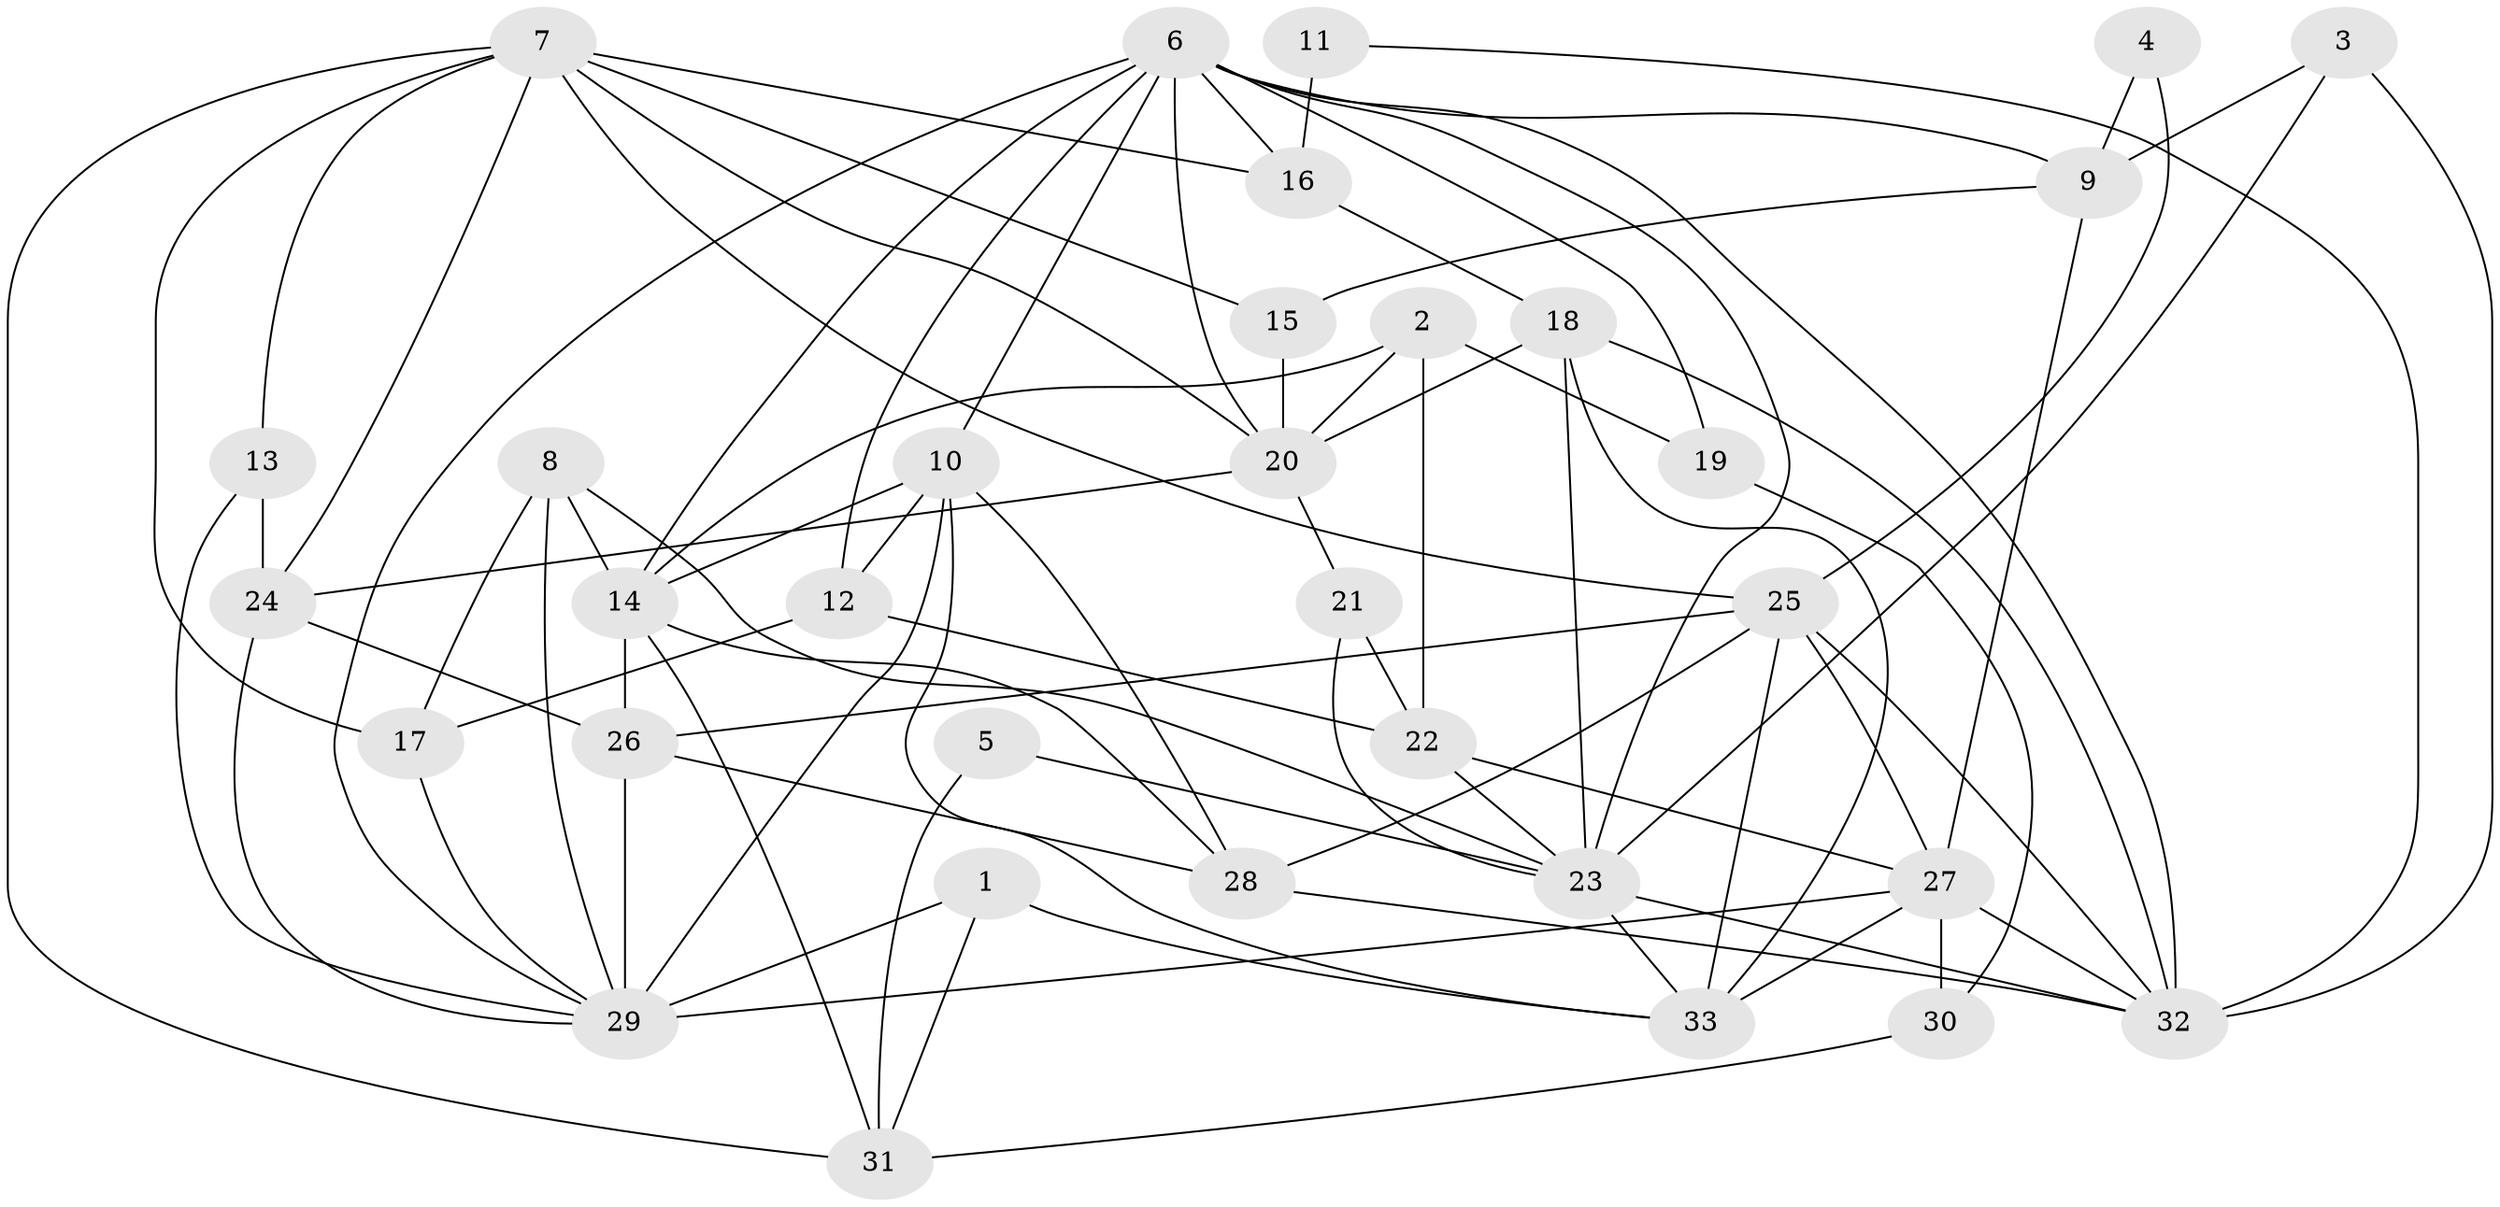 // original degree distribution, {4: 0.24242424242424243, 5: 0.18181818181818182, 7: 0.030303030303030304, 6: 0.07575757575757576, 3: 0.3333333333333333, 8: 0.030303030303030304, 2: 0.10606060606060606}
// Generated by graph-tools (version 1.1) at 2025/26/03/09/25 03:26:19]
// undirected, 33 vertices, 83 edges
graph export_dot {
graph [start="1"]
  node [color=gray90,style=filled];
  1;
  2;
  3;
  4;
  5;
  6;
  7;
  8;
  9;
  10;
  11;
  12;
  13;
  14;
  15;
  16;
  17;
  18;
  19;
  20;
  21;
  22;
  23;
  24;
  25;
  26;
  27;
  28;
  29;
  30;
  31;
  32;
  33;
  1 -- 29 [weight=1.0];
  1 -- 31 [weight=1.0];
  1 -- 33 [weight=2.0];
  2 -- 14 [weight=1.0];
  2 -- 19 [weight=1.0];
  2 -- 20 [weight=1.0];
  2 -- 22 [weight=1.0];
  3 -- 9 [weight=1.0];
  3 -- 23 [weight=1.0];
  3 -- 32 [weight=1.0];
  4 -- 9 [weight=1.0];
  4 -- 25 [weight=1.0];
  5 -- 23 [weight=1.0];
  5 -- 31 [weight=1.0];
  6 -- 9 [weight=1.0];
  6 -- 10 [weight=1.0];
  6 -- 12 [weight=1.0];
  6 -- 14 [weight=2.0];
  6 -- 16 [weight=1.0];
  6 -- 19 [weight=1.0];
  6 -- 20 [weight=1.0];
  6 -- 23 [weight=2.0];
  6 -- 29 [weight=1.0];
  6 -- 32 [weight=1.0];
  7 -- 13 [weight=1.0];
  7 -- 15 [weight=1.0];
  7 -- 16 [weight=2.0];
  7 -- 17 [weight=1.0];
  7 -- 20 [weight=1.0];
  7 -- 24 [weight=1.0];
  7 -- 25 [weight=2.0];
  7 -- 31 [weight=1.0];
  8 -- 14 [weight=1.0];
  8 -- 17 [weight=1.0];
  8 -- 23 [weight=1.0];
  8 -- 29 [weight=2.0];
  9 -- 15 [weight=1.0];
  9 -- 27 [weight=1.0];
  10 -- 12 [weight=1.0];
  10 -- 14 [weight=1.0];
  10 -- 28 [weight=2.0];
  10 -- 29 [weight=2.0];
  10 -- 33 [weight=1.0];
  11 -- 16 [weight=2.0];
  11 -- 32 [weight=1.0];
  12 -- 17 [weight=1.0];
  12 -- 22 [weight=1.0];
  13 -- 24 [weight=1.0];
  13 -- 29 [weight=1.0];
  14 -- 26 [weight=1.0];
  14 -- 28 [weight=1.0];
  14 -- 31 [weight=1.0];
  15 -- 20 [weight=1.0];
  16 -- 18 [weight=1.0];
  17 -- 29 [weight=1.0];
  18 -- 20 [weight=1.0];
  18 -- 23 [weight=1.0];
  18 -- 32 [weight=1.0];
  18 -- 33 [weight=1.0];
  19 -- 30 [weight=1.0];
  20 -- 21 [weight=1.0];
  20 -- 24 [weight=1.0];
  21 -- 22 [weight=1.0];
  21 -- 23 [weight=1.0];
  22 -- 23 [weight=1.0];
  22 -- 27 [weight=1.0];
  23 -- 32 [weight=1.0];
  23 -- 33 [weight=1.0];
  24 -- 26 [weight=1.0];
  24 -- 29 [weight=1.0];
  25 -- 26 [weight=1.0];
  25 -- 27 [weight=1.0];
  25 -- 28 [weight=1.0];
  25 -- 32 [weight=1.0];
  25 -- 33 [weight=1.0];
  26 -- 28 [weight=1.0];
  26 -- 29 [weight=3.0];
  27 -- 29 [weight=1.0];
  27 -- 30 [weight=1.0];
  27 -- 32 [weight=1.0];
  27 -- 33 [weight=2.0];
  28 -- 32 [weight=1.0];
  30 -- 31 [weight=1.0];
}
